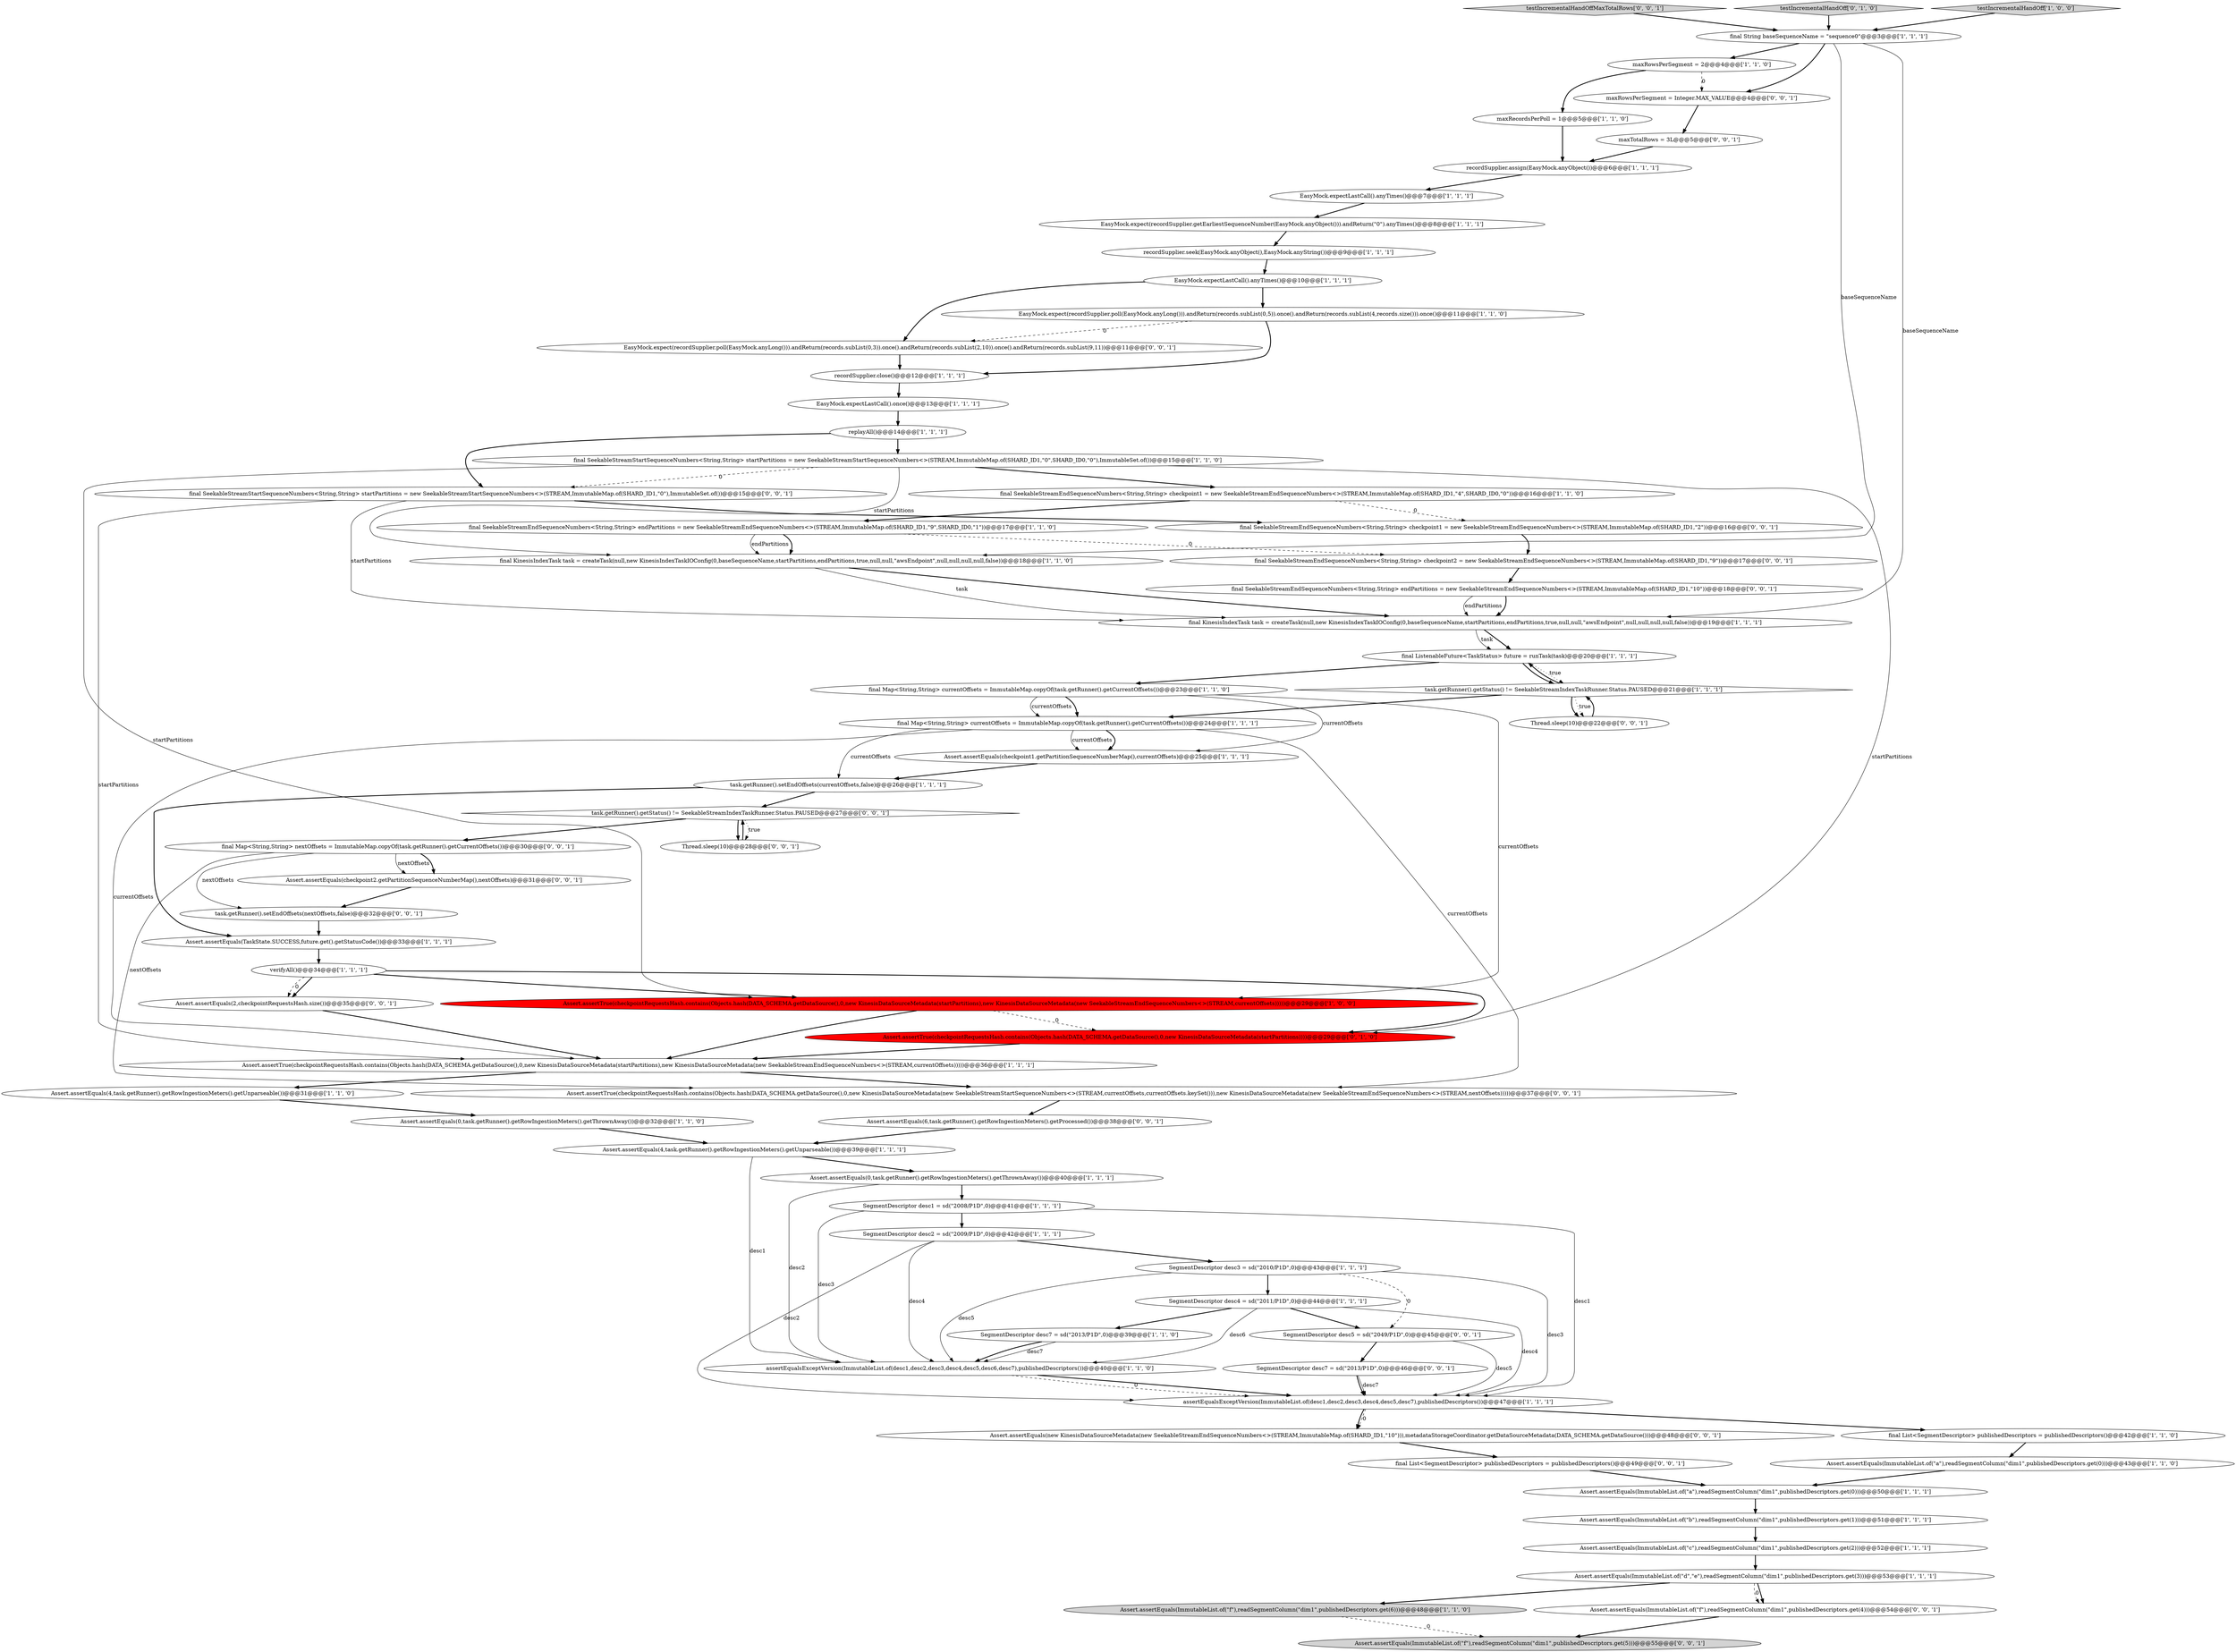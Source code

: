 digraph {
29 [style = filled, label = "final SeekableStreamEndSequenceNumbers<String,String> checkpoint1 = new SeekableStreamEndSequenceNumbers<>(STREAM,ImmutableMap.of(SHARD_ID1,\"4\",SHARD_ID0,\"0\"))@@@16@@@['1', '1', '0']", fillcolor = white, shape = ellipse image = "AAA0AAABBB1BBB"];
16 [style = filled, label = "recordSupplier.close()@@@12@@@['1', '1', '1']", fillcolor = white, shape = ellipse image = "AAA0AAABBB1BBB"];
25 [style = filled, label = "Assert.assertEquals(ImmutableList.of(\"a\"),readSegmentColumn(\"dim1\",publishedDescriptors.get(0)))@@@50@@@['1', '1', '1']", fillcolor = white, shape = ellipse image = "AAA0AAABBB1BBB"];
62 [style = filled, label = "SegmentDescriptor desc5 = sd(\"2049/P1D\",0)@@@45@@@['0', '0', '1']", fillcolor = white, shape = ellipse image = "AAA0AAABBB3BBB"];
42 [style = filled, label = "Assert.assertEquals(ImmutableList.of(\"a\"),readSegmentColumn(\"dim1\",publishedDescriptors.get(0)))@@@43@@@['1', '1', '0']", fillcolor = white, shape = ellipse image = "AAA0AAABBB1BBB"];
45 [style = filled, label = "Assert.assertEquals(ImmutableList.of(\"f\"),readSegmentColumn(\"dim1\",publishedDescriptors.get(6)))@@@48@@@['1', '1', '0']", fillcolor = lightgray, shape = ellipse image = "AAA0AAABBB1BBB"];
11 [style = filled, label = "Assert.assertEquals(checkpoint1.getPartitionSequenceNumberMap(),currentOffsets)@@@25@@@['1', '1', '1']", fillcolor = white, shape = ellipse image = "AAA0AAABBB1BBB"];
56 [style = filled, label = "Assert.assertEquals(6,task.getRunner().getRowIngestionMeters().getProcessed())@@@38@@@['0', '0', '1']", fillcolor = white, shape = ellipse image = "AAA0AAABBB3BBB"];
37 [style = filled, label = "Assert.assertTrue(checkpointRequestsHash.contains(Objects.hash(DATA_SCHEMA.getDataSource(),0,new KinesisDataSourceMetadata(startPartitions),new KinesisDataSourceMetadata(new SeekableStreamEndSequenceNumbers<>(STREAM,currentOffsets)))))@@@36@@@['1', '1', '1']", fillcolor = white, shape = ellipse image = "AAA0AAABBB1BBB"];
35 [style = filled, label = "Assert.assertEquals(0,task.getRunner().getRowIngestionMeters().getThrownAway())@@@32@@@['1', '1', '0']", fillcolor = white, shape = ellipse image = "AAA0AAABBB1BBB"];
49 [style = filled, label = "testIncrementalHandOffMaxTotalRows['0', '0', '1']", fillcolor = lightgray, shape = diamond image = "AAA0AAABBB3BBB"];
61 [style = filled, label = "Assert.assertEquals(2,checkpointRequestsHash.size())@@@35@@@['0', '0', '1']", fillcolor = white, shape = ellipse image = "AAA0AAABBB3BBB"];
44 [style = filled, label = "Assert.assertTrue(checkpointRequestsHash.contains(Objects.hash(DATA_SCHEMA.getDataSource(),0,new KinesisDataSourceMetadata(startPartitions),new KinesisDataSourceMetadata(new SeekableStreamEndSequenceNumbers<>(STREAM,currentOffsets)))))@@@29@@@['1', '0', '0']", fillcolor = red, shape = ellipse image = "AAA1AAABBB1BBB"];
60 [style = filled, label = "SegmentDescriptor desc7 = sd(\"2013/P1D\",0)@@@46@@@['0', '0', '1']", fillcolor = white, shape = ellipse image = "AAA0AAABBB3BBB"];
34 [style = filled, label = "final ListenableFuture<TaskStatus> future = runTask(task)@@@20@@@['1', '1', '1']", fillcolor = white, shape = ellipse image = "AAA0AAABBB1BBB"];
4 [style = filled, label = "SegmentDescriptor desc3 = sd(\"2010/P1D\",0)@@@43@@@['1', '1', '1']", fillcolor = white, shape = ellipse image = "AAA0AAABBB1BBB"];
58 [style = filled, label = "final List<SegmentDescriptor> publishedDescriptors = publishedDescriptors()@@@49@@@['0', '0', '1']", fillcolor = white, shape = ellipse image = "AAA0AAABBB3BBB"];
54 [style = filled, label = "task.getRunner().setEndOffsets(nextOffsets,false)@@@32@@@['0', '0', '1']", fillcolor = white, shape = ellipse image = "AAA0AAABBB3BBB"];
13 [style = filled, label = "Assert.assertEquals(4,task.getRunner().getRowIngestionMeters().getUnparseable())@@@31@@@['1', '1', '0']", fillcolor = white, shape = ellipse image = "AAA0AAABBB1BBB"];
51 [style = filled, label = "Thread.sleep(10)@@@22@@@['0', '0', '1']", fillcolor = white, shape = ellipse image = "AAA0AAABBB3BBB"];
53 [style = filled, label = "task.getRunner().getStatus() != SeekableStreamIndexTaskRunner.Status.PAUSED@@@27@@@['0', '0', '1']", fillcolor = white, shape = diamond image = "AAA0AAABBB3BBB"];
55 [style = filled, label = "EasyMock.expect(recordSupplier.poll(EasyMock.anyLong())).andReturn(records.subList(0,3)).once().andReturn(records.subList(2,10)).once().andReturn(records.subList(9,11))@@@11@@@['0', '0', '1']", fillcolor = white, shape = ellipse image = "AAA0AAABBB3BBB"];
69 [style = filled, label = "Assert.assertTrue(checkpointRequestsHash.contains(Objects.hash(DATA_SCHEMA.getDataSource(),0,new KinesisDataSourceMetadata(new SeekableStreamStartSequenceNumbers<>(STREAM,currentOffsets,currentOffsets.keySet())),new KinesisDataSourceMetadata(new SeekableStreamEndSequenceNumbers<>(STREAM,nextOffsets)))))@@@37@@@['0', '0', '1']", fillcolor = white, shape = ellipse image = "AAA0AAABBB3BBB"];
68 [style = filled, label = "final SeekableStreamEndSequenceNumbers<String,String> endPartitions = new SeekableStreamEndSequenceNumbers<>(STREAM,ImmutableMap.of(SHARD_ID1,\"10\"))@@@18@@@['0', '0', '1']", fillcolor = white, shape = ellipse image = "AAA0AAABBB3BBB"];
19 [style = filled, label = "final Map<String,String> currentOffsets = ImmutableMap.copyOf(task.getRunner().getCurrentOffsets())@@@23@@@['1', '1', '0']", fillcolor = white, shape = ellipse image = "AAA0AAABBB1BBB"];
14 [style = filled, label = "EasyMock.expectLastCall().anyTimes()@@@7@@@['1', '1', '1']", fillcolor = white, shape = ellipse image = "AAA0AAABBB1BBB"];
21 [style = filled, label = "maxRowsPerSegment = 2@@@4@@@['1', '1', '0']", fillcolor = white, shape = ellipse image = "AAA0AAABBB1BBB"];
31 [style = filled, label = "Assert.assertEquals(ImmutableList.of(\"b\"),readSegmentColumn(\"dim1\",publishedDescriptors.get(1)))@@@51@@@['1', '1', '1']", fillcolor = white, shape = ellipse image = "AAA0AAABBB1BBB"];
32 [style = filled, label = "verifyAll()@@@34@@@['1', '1', '1']", fillcolor = white, shape = ellipse image = "AAA0AAABBB1BBB"];
43 [style = filled, label = "Assert.assertEquals(TaskState.SUCCESS,future.get().getStatusCode())@@@33@@@['1', '1', '1']", fillcolor = white, shape = ellipse image = "AAA0AAABBB1BBB"];
46 [style = filled, label = "testIncrementalHandOff['0', '1', '0']", fillcolor = lightgray, shape = diamond image = "AAA0AAABBB2BBB"];
41 [style = filled, label = "final Map<String,String> currentOffsets = ImmutableMap.copyOf(task.getRunner().getCurrentOffsets())@@@24@@@['1', '1', '1']", fillcolor = white, shape = ellipse image = "AAA0AAABBB1BBB"];
38 [style = filled, label = "SegmentDescriptor desc2 = sd(\"2009/P1D\",0)@@@42@@@['1', '1', '1']", fillcolor = white, shape = ellipse image = "AAA0AAABBB1BBB"];
22 [style = filled, label = "SegmentDescriptor desc7 = sd(\"2013/P1D\",0)@@@39@@@['1', '1', '0']", fillcolor = white, shape = ellipse image = "AAA0AAABBB1BBB"];
17 [style = filled, label = "final KinesisIndexTask task = createTask(null,new KinesisIndexTaskIOConfig(0,baseSequenceName,startPartitions,endPartitions,true,null,null,\"awsEndpoint\",null,null,null,null,false))@@@18@@@['1', '1', '0']", fillcolor = white, shape = ellipse image = "AAA0AAABBB1BBB"];
40 [style = filled, label = "EasyMock.expect(recordSupplier.poll(EasyMock.anyLong())).andReturn(records.subList(0,5)).once().andReturn(records.subList(4,records.size())).once()@@@11@@@['1', '1', '0']", fillcolor = white, shape = ellipse image = "AAA0AAABBB1BBB"];
0 [style = filled, label = "EasyMock.expectLastCall().once()@@@13@@@['1', '1', '1']", fillcolor = white, shape = ellipse image = "AAA0AAABBB1BBB"];
9 [style = filled, label = "testIncrementalHandOff['1', '0', '0']", fillcolor = lightgray, shape = diamond image = "AAA0AAABBB1BBB"];
12 [style = filled, label = "maxRecordsPerPoll = 1@@@5@@@['1', '1', '0']", fillcolor = white, shape = ellipse image = "AAA0AAABBB1BBB"];
57 [style = filled, label = "Assert.assertEquals(ImmutableList.of(\"f\"),readSegmentColumn(\"dim1\",publishedDescriptors.get(4)))@@@54@@@['0', '0', '1']", fillcolor = white, shape = ellipse image = "AAA0AAABBB3BBB"];
65 [style = filled, label = "final SeekableStreamEndSequenceNumbers<String,String> checkpoint2 = new SeekableStreamEndSequenceNumbers<>(STREAM,ImmutableMap.of(SHARD_ID1,\"9\"))@@@17@@@['0', '0', '1']", fillcolor = white, shape = ellipse image = "AAA0AAABBB3BBB"];
30 [style = filled, label = "assertEqualsExceptVersion(ImmutableList.of(desc1,desc2,desc3,desc4,desc5,desc7),publishedDescriptors())@@@47@@@['1', '1', '1']", fillcolor = white, shape = ellipse image = "AAA0AAABBB1BBB"];
23 [style = filled, label = "Assert.assertEquals(ImmutableList.of(\"c\"),readSegmentColumn(\"dim1\",publishedDescriptors.get(2)))@@@52@@@['1', '1', '1']", fillcolor = white, shape = ellipse image = "AAA0AAABBB1BBB"];
18 [style = filled, label = "recordSupplier.assign(EasyMock.anyObject())@@@6@@@['1', '1', '1']", fillcolor = white, shape = ellipse image = "AAA0AAABBB1BBB"];
67 [style = filled, label = "final SeekableStreamEndSequenceNumbers<String,String> checkpoint1 = new SeekableStreamEndSequenceNumbers<>(STREAM,ImmutableMap.of(SHARD_ID1,\"2\"))@@@16@@@['0', '0', '1']", fillcolor = white, shape = ellipse image = "AAA0AAABBB3BBB"];
10 [style = filled, label = "replayAll()@@@14@@@['1', '1', '1']", fillcolor = white, shape = ellipse image = "AAA0AAABBB1BBB"];
7 [style = filled, label = "SegmentDescriptor desc1 = sd(\"2008/P1D\",0)@@@41@@@['1', '1', '1']", fillcolor = white, shape = ellipse image = "AAA0AAABBB1BBB"];
70 [style = filled, label = "Assert.assertEquals(ImmutableList.of(\"f\"),readSegmentColumn(\"dim1\",publishedDescriptors.get(5)))@@@55@@@['0', '0', '1']", fillcolor = lightgray, shape = ellipse image = "AAA0AAABBB3BBB"];
33 [style = filled, label = "recordSupplier.seek(EasyMock.anyObject(),EasyMock.anyString())@@@9@@@['1', '1', '1']", fillcolor = white, shape = ellipse image = "AAA0AAABBB1BBB"];
27 [style = filled, label = "task.getRunner().getStatus() != SeekableStreamIndexTaskRunner.Status.PAUSED@@@21@@@['1', '1', '1']", fillcolor = white, shape = diamond image = "AAA0AAABBB1BBB"];
39 [style = filled, label = "EasyMock.expect(recordSupplier.getEarliestSequenceNumber(EasyMock.anyObject())).andReturn(\"0\").anyTimes()@@@8@@@['1', '1', '1']", fillcolor = white, shape = ellipse image = "AAA0AAABBB1BBB"];
66 [style = filled, label = "Thread.sleep(10)@@@28@@@['0', '0', '1']", fillcolor = white, shape = ellipse image = "AAA0AAABBB3BBB"];
26 [style = filled, label = "final SeekableStreamStartSequenceNumbers<String,String> startPartitions = new SeekableStreamStartSequenceNumbers<>(STREAM,ImmutableMap.of(SHARD_ID1,\"0\",SHARD_ID0,\"0\"),ImmutableSet.of())@@@15@@@['1', '1', '0']", fillcolor = white, shape = ellipse image = "AAA0AAABBB1BBB"];
3 [style = filled, label = "assertEqualsExceptVersion(ImmutableList.of(desc1,desc2,desc3,desc4,desc5,desc6,desc7),publishedDescriptors())@@@40@@@['1', '1', '0']", fillcolor = white, shape = ellipse image = "AAA0AAABBB1BBB"];
15 [style = filled, label = "Assert.assertEquals(4,task.getRunner().getRowIngestionMeters().getUnparseable())@@@39@@@['1', '1', '1']", fillcolor = white, shape = ellipse image = "AAA0AAABBB1BBB"];
5 [style = filled, label = "final String baseSequenceName = \"sequence0\"@@@3@@@['1', '1', '1']", fillcolor = white, shape = ellipse image = "AAA0AAABBB1BBB"];
59 [style = filled, label = "Assert.assertEquals(new KinesisDataSourceMetadata(new SeekableStreamEndSequenceNumbers<>(STREAM,ImmutableMap.of(SHARD_ID1,\"10\"))),metadataStorageCoordinator.getDataSourceMetadata(DATA_SCHEMA.getDataSource()))@@@48@@@['0', '0', '1']", fillcolor = white, shape = ellipse image = "AAA0AAABBB3BBB"];
6 [style = filled, label = "SegmentDescriptor desc4 = sd(\"2011/P1D\",0)@@@44@@@['1', '1', '1']", fillcolor = white, shape = ellipse image = "AAA0AAABBB1BBB"];
2 [style = filled, label = "Assert.assertEquals(ImmutableList.of(\"d\",\"e\"),readSegmentColumn(\"dim1\",publishedDescriptors.get(3)))@@@53@@@['1', '1', '1']", fillcolor = white, shape = ellipse image = "AAA0AAABBB1BBB"];
52 [style = filled, label = "Assert.assertEquals(checkpoint2.getPartitionSequenceNumberMap(),nextOffsets)@@@31@@@['0', '0', '1']", fillcolor = white, shape = ellipse image = "AAA0AAABBB3BBB"];
20 [style = filled, label = "EasyMock.expectLastCall().anyTimes()@@@10@@@['1', '1', '1']", fillcolor = white, shape = ellipse image = "AAA0AAABBB1BBB"];
8 [style = filled, label = "task.getRunner().setEndOffsets(currentOffsets,false)@@@26@@@['1', '1', '1']", fillcolor = white, shape = ellipse image = "AAA0AAABBB1BBB"];
50 [style = filled, label = "maxTotalRows = 3L@@@5@@@['0', '0', '1']", fillcolor = white, shape = ellipse image = "AAA0AAABBB3BBB"];
28 [style = filled, label = "final List<SegmentDescriptor> publishedDescriptors = publishedDescriptors()@@@42@@@['1', '1', '0']", fillcolor = white, shape = ellipse image = "AAA0AAABBB1BBB"];
1 [style = filled, label = "Assert.assertEquals(0,task.getRunner().getRowIngestionMeters().getThrownAway())@@@40@@@['1', '1', '1']", fillcolor = white, shape = ellipse image = "AAA0AAABBB1BBB"];
64 [style = filled, label = "final SeekableStreamStartSequenceNumbers<String,String> startPartitions = new SeekableStreamStartSequenceNumbers<>(STREAM,ImmutableMap.of(SHARD_ID1,\"0\"),ImmutableSet.of())@@@15@@@['0', '0', '1']", fillcolor = white, shape = ellipse image = "AAA0AAABBB3BBB"];
24 [style = filled, label = "final KinesisIndexTask task = createTask(null,new KinesisIndexTaskIOConfig(0,baseSequenceName,startPartitions,endPartitions,true,null,null,\"awsEndpoint\",null,null,null,null,false))@@@19@@@['1', '1', '1']", fillcolor = white, shape = ellipse image = "AAA0AAABBB1BBB"];
48 [style = filled, label = "maxRowsPerSegment = Integer.MAX_VALUE@@@4@@@['0', '0', '1']", fillcolor = white, shape = ellipse image = "AAA0AAABBB3BBB"];
47 [style = filled, label = "Assert.assertTrue(checkpointRequestsHash.contains(Objects.hash(DATA_SCHEMA.getDataSource(),0,new KinesisDataSourceMetadata(startPartitions))))@@@29@@@['0', '1', '0']", fillcolor = red, shape = ellipse image = "AAA1AAABBB2BBB"];
36 [style = filled, label = "final SeekableStreamEndSequenceNumbers<String,String> endPartitions = new SeekableStreamEndSequenceNumbers<>(STREAM,ImmutableMap.of(SHARD_ID1,\"9\",SHARD_ID0,\"1\"))@@@17@@@['1', '1', '0']", fillcolor = white, shape = ellipse image = "AAA0AAABBB1BBB"];
63 [style = filled, label = "final Map<String,String> nextOffsets = ImmutableMap.copyOf(task.getRunner().getCurrentOffsets())@@@30@@@['0', '0', '1']", fillcolor = white, shape = ellipse image = "AAA0AAABBB3BBB"];
16->0 [style = bold, label=""];
61->37 [style = bold, label=""];
4->3 [style = solid, label="desc5"];
6->22 [style = bold, label=""];
46->5 [style = bold, label=""];
68->24 [style = bold, label=""];
53->63 [style = bold, label=""];
38->4 [style = bold, label=""];
24->34 [style = bold, label=""];
56->15 [style = bold, label=""];
47->37 [style = bold, label=""];
41->11 [style = bold, label=""];
59->58 [style = bold, label=""];
44->47 [style = dashed, label="0"];
30->59 [style = dashed, label="0"];
25->31 [style = bold, label=""];
36->65 [style = dashed, label="0"];
30->28 [style = bold, label=""];
40->16 [style = bold, label=""];
34->27 [style = dotted, label="true"];
41->8 [style = solid, label="currentOffsets"];
65->68 [style = bold, label=""];
7->3 [style = solid, label="desc3"];
6->30 [style = solid, label="desc4"];
12->18 [style = bold, label=""];
21->48 [style = dashed, label="0"];
9->5 [style = bold, label=""];
26->17 [style = solid, label="startPartitions"];
27->51 [style = bold, label=""];
36->17 [style = bold, label=""];
28->42 [style = bold, label=""];
40->55 [style = dashed, label="0"];
3->30 [style = bold, label=""];
6->62 [style = bold, label=""];
8->53 [style = bold, label=""];
5->17 [style = solid, label="baseSequenceName"];
29->36 [style = bold, label=""];
32->61 [style = bold, label=""];
10->64 [style = bold, label=""];
34->19 [style = bold, label=""];
53->66 [style = dotted, label="true"];
50->18 [style = bold, label=""];
62->60 [style = bold, label=""];
43->32 [style = bold, label=""];
48->50 [style = bold, label=""];
68->24 [style = solid, label="endPartitions"];
38->30 [style = solid, label="desc2"];
10->26 [style = bold, label=""];
29->67 [style = dashed, label="0"];
26->44 [style = solid, label="startPartitions"];
26->47 [style = solid, label="startPartitions"];
41->11 [style = solid, label="currentOffsets"];
1->3 [style = solid, label="desc2"];
41->37 [style = solid, label="currentOffsets"];
32->61 [style = dashed, label="0"];
17->24 [style = solid, label="task"];
5->21 [style = bold, label=""];
19->41 [style = bold, label=""];
58->25 [style = bold, label=""];
64->24 [style = solid, label="startPartitions"];
5->24 [style = solid, label="baseSequenceName"];
51->27 [style = bold, label=""];
11->8 [style = bold, label=""];
44->37 [style = bold, label=""];
49->5 [style = bold, label=""];
37->13 [style = bold, label=""];
14->39 [style = bold, label=""];
24->34 [style = solid, label="task"];
57->70 [style = bold, label=""];
52->54 [style = bold, label=""];
3->30 [style = dashed, label="0"];
62->30 [style = solid, label="desc5"];
35->15 [style = bold, label=""];
64->37 [style = solid, label="startPartitions"];
42->25 [style = bold, label=""];
54->43 [style = bold, label=""];
6->3 [style = solid, label="desc6"];
1->7 [style = bold, label=""];
39->33 [style = bold, label=""];
60->30 [style = solid, label="desc7"];
21->12 [style = bold, label=""];
69->56 [style = bold, label=""];
19->44 [style = solid, label="currentOffsets"];
2->57 [style = bold, label=""];
63->52 [style = solid, label="nextOffsets"];
27->34 [style = bold, label=""];
26->64 [style = dashed, label="0"];
37->69 [style = bold, label=""];
63->52 [style = bold, label=""];
32->44 [style = bold, label=""];
2->45 [style = bold, label=""];
38->3 [style = solid, label="desc4"];
64->67 [style = bold, label=""];
23->2 [style = bold, label=""];
55->16 [style = bold, label=""];
30->59 [style = bold, label=""];
27->51 [style = dotted, label="true"];
19->11 [style = solid, label="currentOffsets"];
4->62 [style = dashed, label="0"];
15->1 [style = bold, label=""];
19->41 [style = solid, label="currentOffsets"];
4->30 [style = solid, label="desc3"];
31->23 [style = bold, label=""];
33->20 [style = bold, label=""];
15->3 [style = solid, label="desc1"];
66->53 [style = bold, label=""];
4->6 [style = bold, label=""];
2->57 [style = dashed, label="0"];
45->70 [style = dashed, label="0"];
26->29 [style = bold, label=""];
8->43 [style = bold, label=""];
41->69 [style = solid, label="currentOffsets"];
7->30 [style = solid, label="desc1"];
22->3 [style = solid, label="desc7"];
67->65 [style = bold, label=""];
20->55 [style = bold, label=""];
22->3 [style = bold, label=""];
7->38 [style = bold, label=""];
20->40 [style = bold, label=""];
0->10 [style = bold, label=""];
17->24 [style = bold, label=""];
63->54 [style = solid, label="nextOffsets"];
32->47 [style = bold, label=""];
53->66 [style = bold, label=""];
27->41 [style = bold, label=""];
5->48 [style = bold, label=""];
60->30 [style = bold, label=""];
63->69 [style = solid, label="nextOffsets"];
36->17 [style = solid, label="endPartitions"];
13->35 [style = bold, label=""];
18->14 [style = bold, label=""];
34->27 [style = bold, label=""];
}
